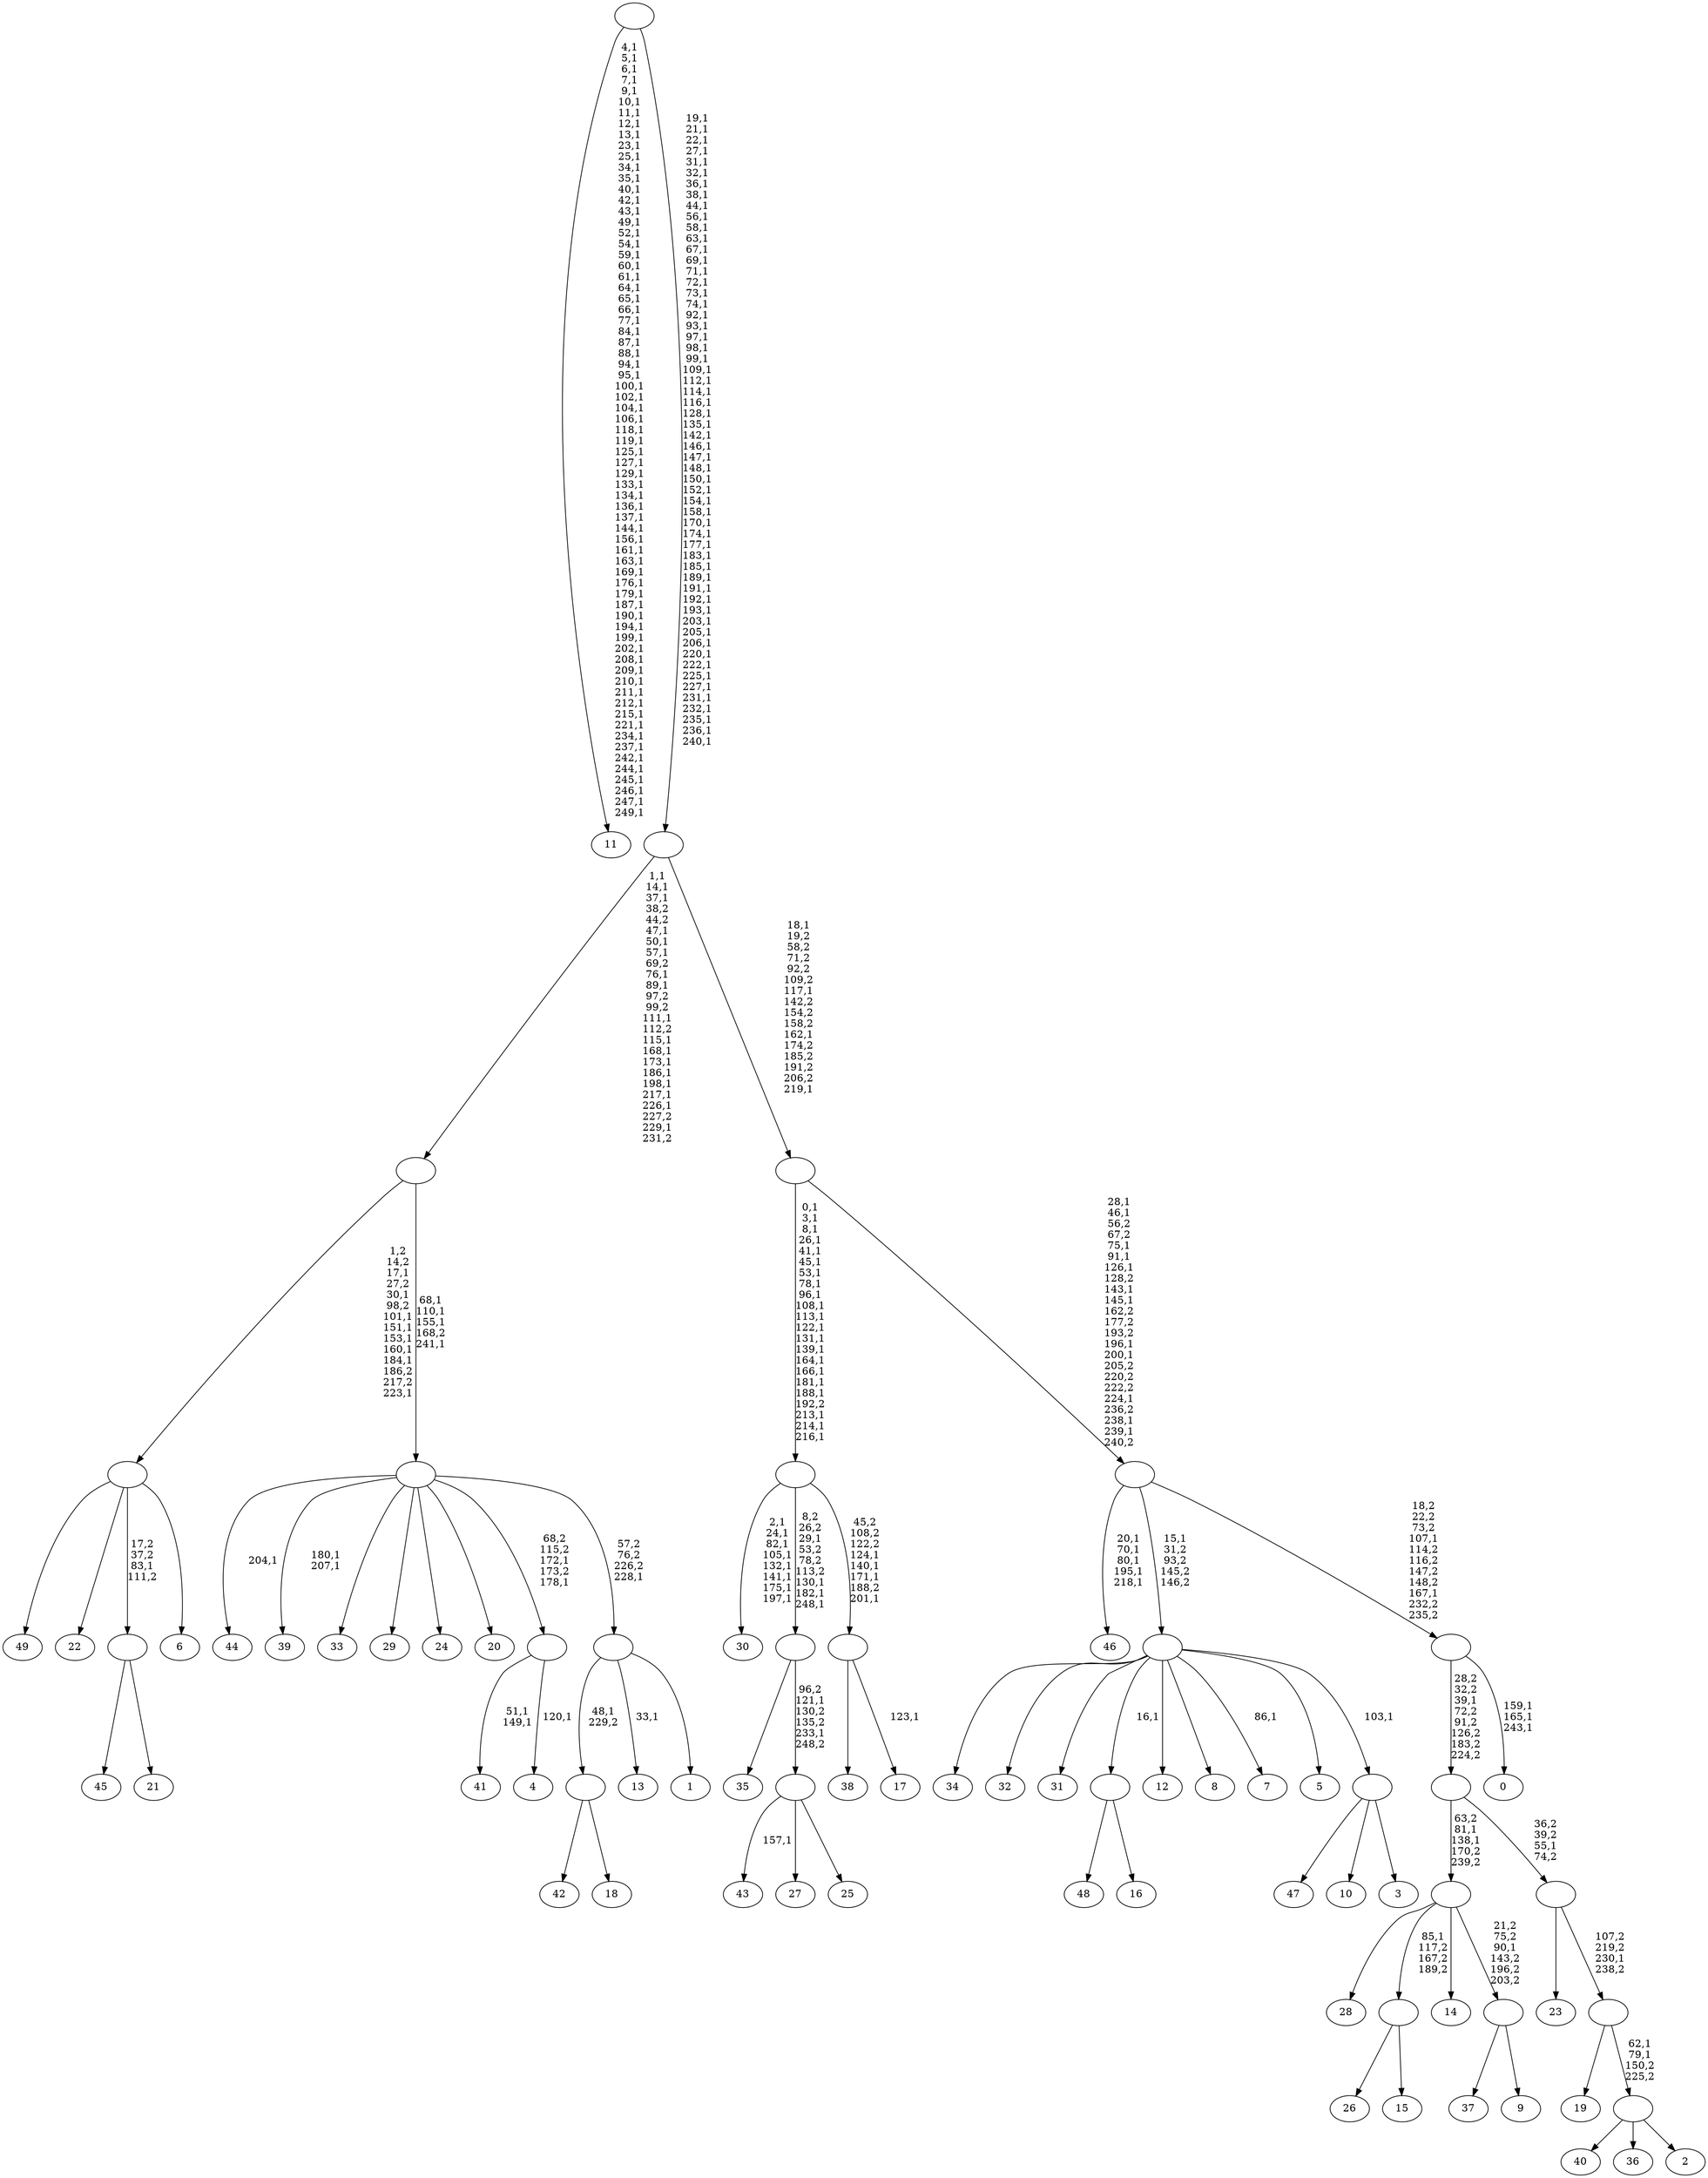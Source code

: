 digraph T {
	300 [label="49"]
	299 [label="48"]
	298 [label="47"]
	297 [label="46"]
	291 [label="45"]
	290 [label="44"]
	288 [label="43"]
	286 [label="42"]
	285 [label="41"]
	282 [label="40"]
	281 [label="39"]
	278 [label="38"]
	277 [label="37"]
	276 [label="36"]
	275 [label="35"]
	274 [label="34"]
	273 [label="33"]
	272 [label="32"]
	271 [label="31"]
	270 [label="30"]
	261 [label="29"]
	260 [label="28"]
	259 [label="27"]
	258 [label="26"]
	257 [label="25"]
	256 [label=""]
	254 [label=""]
	250 [label="24"]
	249 [label="23"]
	248 [label="22"]
	247 [label="21"]
	246 [label=""]
	245 [label="20"]
	244 [label="19"]
	243 [label="18"]
	242 [label=""]
	241 [label="17"]
	239 [label=""]
	235 [label=""]
	214 [label="16"]
	213 [label=""]
	212 [label="15"]
	211 [label=""]
	210 [label="14"]
	209 [label="13"]
	207 [label="12"]
	206 [label="11"]
	134 [label="10"]
	133 [label="9"]
	132 [label=""]
	131 [label=""]
	129 [label="8"]
	128 [label="7"]
	126 [label="6"]
	125 [label=""]
	117 [label="5"]
	116 [label="4"]
	114 [label=""]
	112 [label="3"]
	111 [label=""]
	110 [label=""]
	109 [label="2"]
	108 [label=""]
	106 [label=""]
	105 [label=""]
	104 [label=""]
	103 [label="1"]
	102 [label=""]
	101 [label=""]
	97 [label=""]
	80 [label="0"]
	76 [label=""]
	74 [label=""]
	62 [label=""]
	58 [label=""]
	0 [label=""]
	256 -> 288 [label="157,1"]
	256 -> 259 [label=""]
	256 -> 257 [label=""]
	254 -> 256 [label="96,2\n121,1\n130,2\n135,2\n233,1\n248,2"]
	254 -> 275 [label=""]
	246 -> 291 [label=""]
	246 -> 247 [label=""]
	242 -> 286 [label=""]
	242 -> 243 [label=""]
	239 -> 241 [label="123,1"]
	239 -> 278 [label=""]
	235 -> 239 [label="45,2\n108,2\n122,2\n124,1\n140,1\n171,1\n188,2\n201,1"]
	235 -> 254 [label="8,2\n26,2\n29,1\n53,2\n78,2\n113,2\n130,1\n182,1\n248,1"]
	235 -> 270 [label="2,1\n24,1\n82,1\n105,1\n132,1\n141,1\n175,1\n197,1"]
	213 -> 299 [label=""]
	213 -> 214 [label=""]
	211 -> 258 [label=""]
	211 -> 212 [label=""]
	132 -> 277 [label=""]
	132 -> 133 [label=""]
	131 -> 260 [label=""]
	131 -> 211 [label="85,1\n117,2\n167,2\n189,2"]
	131 -> 210 [label=""]
	131 -> 132 [label="21,2\n75,2\n90,1\n143,2\n196,2\n203,2"]
	125 -> 300 [label=""]
	125 -> 248 [label=""]
	125 -> 246 [label="17,2\n37,2\n83,1\n111,2"]
	125 -> 126 [label=""]
	114 -> 116 [label="120,1"]
	114 -> 285 [label="51,1\n149,1"]
	111 -> 298 [label=""]
	111 -> 134 [label=""]
	111 -> 112 [label=""]
	110 -> 128 [label="86,1"]
	110 -> 274 [label=""]
	110 -> 272 [label=""]
	110 -> 271 [label=""]
	110 -> 213 [label="16,1"]
	110 -> 207 [label=""]
	110 -> 129 [label=""]
	110 -> 117 [label=""]
	110 -> 111 [label="103,1"]
	108 -> 282 [label=""]
	108 -> 276 [label=""]
	108 -> 109 [label=""]
	106 -> 108 [label="62,1\n79,1\n150,2\n225,2"]
	106 -> 244 [label=""]
	105 -> 249 [label=""]
	105 -> 106 [label="107,2\n219,2\n230,1\n238,2"]
	104 -> 131 [label="63,2\n81,1\n138,1\n170,2\n239,2"]
	104 -> 105 [label="36,2\n39,2\n55,1\n74,2"]
	102 -> 209 [label="33,1"]
	102 -> 242 [label="48,1\n229,2"]
	102 -> 103 [label=""]
	101 -> 114 [label="68,2\n115,2\n172,1\n173,2\n178,1"]
	101 -> 281 [label="180,1\n207,1"]
	101 -> 290 [label="204,1"]
	101 -> 273 [label=""]
	101 -> 261 [label=""]
	101 -> 250 [label=""]
	101 -> 245 [label=""]
	101 -> 102 [label="57,2\n76,2\n226,2\n228,1"]
	97 -> 101 [label="68,1\n110,1\n155,1\n168,2\n241,1"]
	97 -> 125 [label="1,2\n14,2\n17,1\n27,2\n30,1\n98,2\n101,1\n151,1\n153,1\n160,1\n184,1\n186,2\n217,2\n223,1"]
	76 -> 80 [label="159,1\n165,1\n243,1"]
	76 -> 104 [label="28,2\n32,2\n39,1\n72,2\n91,2\n126,2\n183,2\n224,2"]
	74 -> 76 [label="18,2\n22,2\n73,2\n107,1\n114,2\n116,2\n147,2\n148,2\n167,1\n232,2\n235,2"]
	74 -> 297 [label="20,1\n70,1\n80,1\n195,1\n218,1"]
	74 -> 110 [label="15,1\n31,2\n93,2\n145,2\n146,2"]
	62 -> 74 [label="28,1\n46,1\n56,2\n67,2\n75,1\n91,1\n126,1\n128,2\n143,1\n145,1\n162,2\n177,2\n193,2\n196,1\n200,1\n205,2\n220,2\n222,2\n224,1\n236,2\n238,1\n239,1\n240,2"]
	62 -> 235 [label="0,1\n3,1\n8,1\n26,1\n41,1\n45,1\n53,1\n78,1\n96,1\n108,1\n113,1\n122,1\n131,1\n139,1\n164,1\n166,1\n181,1\n188,1\n192,2\n213,1\n214,1\n216,1"]
	58 -> 62 [label="18,1\n19,2\n58,2\n71,2\n92,2\n109,2\n117,1\n142,2\n154,2\n158,2\n162,1\n174,2\n185,2\n191,2\n206,2\n219,1"]
	58 -> 97 [label="1,1\n14,1\n37,1\n38,2\n44,2\n47,1\n50,1\n57,1\n69,2\n76,1\n89,1\n97,2\n99,2\n111,1\n112,2\n115,1\n168,1\n173,1\n186,1\n198,1\n217,1\n226,1\n227,2\n229,1\n231,2"]
	0 -> 58 [label="19,1\n21,1\n22,1\n27,1\n31,1\n32,1\n36,1\n38,1\n44,1\n56,1\n58,1\n63,1\n67,1\n69,1\n71,1\n72,1\n73,1\n74,1\n92,1\n93,1\n97,1\n98,1\n99,1\n109,1\n112,1\n114,1\n116,1\n128,1\n135,1\n142,1\n146,1\n147,1\n148,1\n150,1\n152,1\n154,1\n158,1\n170,1\n174,1\n177,1\n183,1\n185,1\n189,1\n191,1\n192,1\n193,1\n203,1\n205,1\n206,1\n220,1\n222,1\n225,1\n227,1\n231,1\n232,1\n235,1\n236,1\n240,1"]
	0 -> 206 [label="4,1\n5,1\n6,1\n7,1\n9,1\n10,1\n11,1\n12,1\n13,1\n23,1\n25,1\n34,1\n35,1\n40,1\n42,1\n43,1\n49,1\n52,1\n54,1\n59,1\n60,1\n61,1\n64,1\n65,1\n66,1\n77,1\n84,1\n87,1\n88,1\n94,1\n95,1\n100,1\n102,1\n104,1\n106,1\n118,1\n119,1\n125,1\n127,1\n129,1\n133,1\n134,1\n136,1\n137,1\n144,1\n156,1\n161,1\n163,1\n169,1\n176,1\n179,1\n187,1\n190,1\n194,1\n199,1\n202,1\n208,1\n209,1\n210,1\n211,1\n212,1\n215,1\n221,1\n234,1\n237,1\n242,1\n244,1\n245,1\n246,1\n247,1\n249,1"]
}
